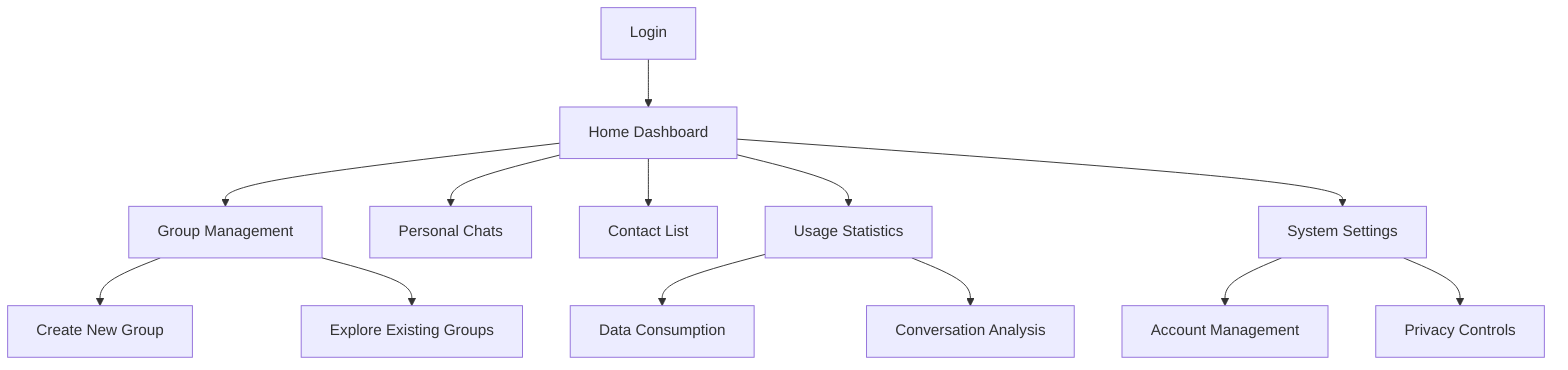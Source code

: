 graph TD
    A[Login] --> B[Home Dashboard]
    B --> D[Group Management]
    D --> DA[Create New Group]
    D --> DB[Explore Existing Groups]
    B --> E[Personal Chats]
    B --> F[Contact List]
    B --> G[Usage Statistics]
    G --> GA[Data Consumption]
    G --> GB[Conversation Analysis]
    B --> H[System Settings]
    H --> HA[Account Management]
    H --> HB[Privacy Controls]
